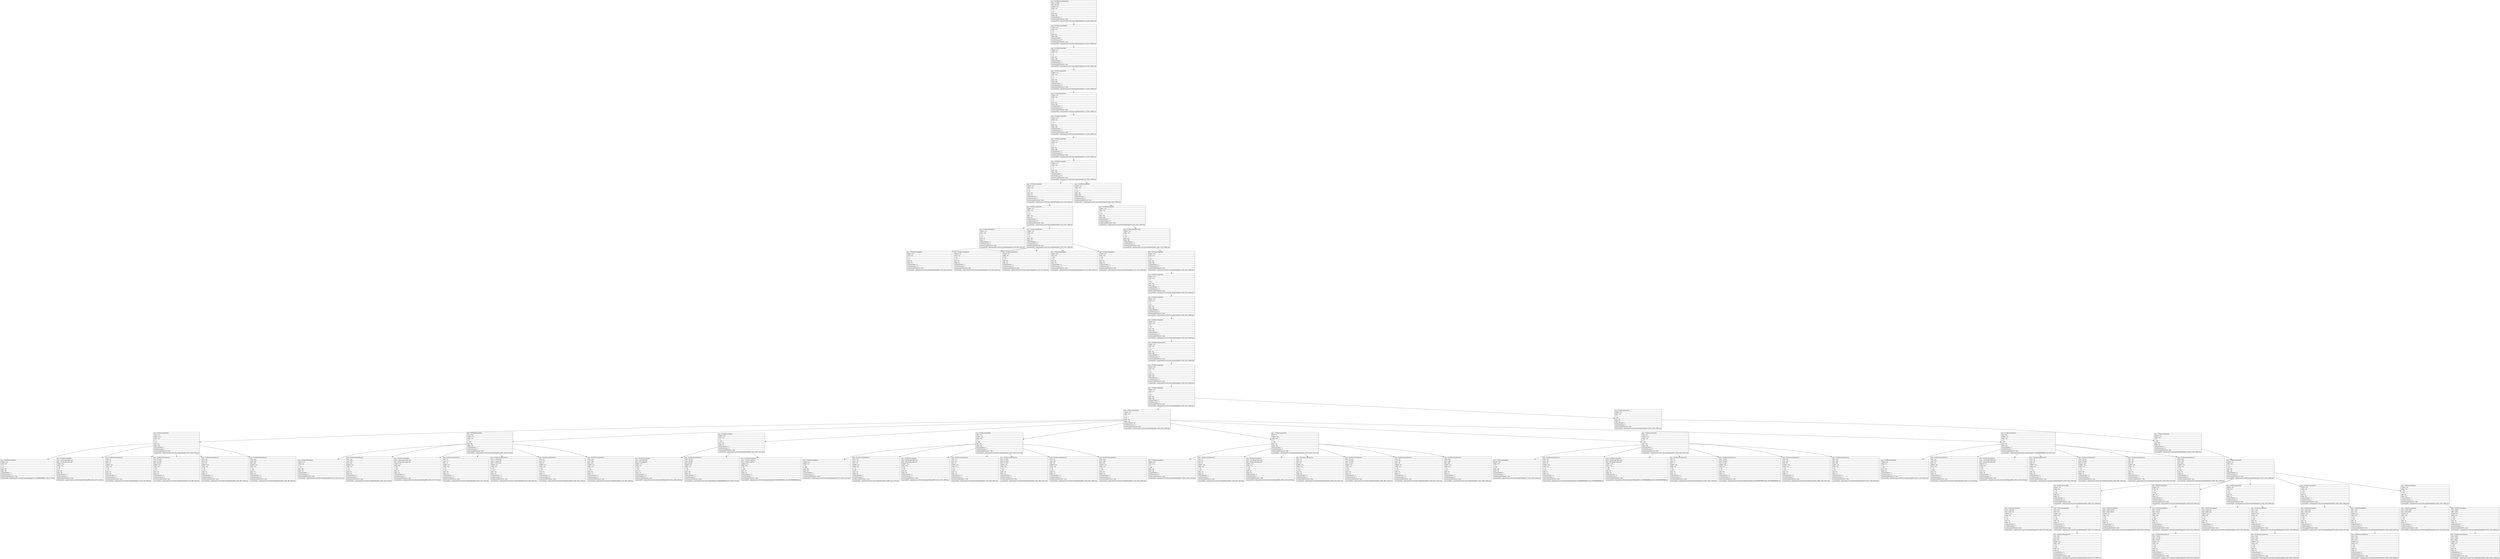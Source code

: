 digraph Layout {

	node [shape=record fontname=Arial];

	0	[label="{type = XCUIElementTypeApplication\l|name = My tasks\l|label = My tasks\l|enabled = true\l|visible = true\l|x = 0\l|y = 0\l|width = 414\l|height = 896\l|numberOfChildren = 2\l|eventGeneratedOnElement = false \l|screenshotPath = outputs/android-to-ios/myTask-duedate/S2/pngs/0.0_0.0_1242.0_2688.0.png\l}"]
	1	[label="{type = XCUIElementTypeWindow\l|enabled = true\l|visible = true\l|x = 0\l|y = 0\l|width = 414\l|height = 896\l|numberOfChildren = 1\l|numInParentLayout = 0\l|eventGeneratedOnElement = false \l|screenshotPath = outputs/android-to-ios/myTask-duedate/S2/pngs/0.0_0.0_1242.0_2688.0.png\l}"]
	2	[label="{type = XCUIElementTypeOther\l|enabled = true\l|visible = true\l|x = 0\l|y = 0\l|width = 414\l|height = 896\l|numberOfChildren = 1\l|numInParentLayout = 0\l|eventGeneratedOnElement = false \l|screenshotPath = outputs/android-to-ios/myTask-duedate/S2/pngs/0.0_0.0_1242.0_2688.0.png\l}"]
	3	[label="{type = XCUIElementTypeOther\l|enabled = true\l|visible = true\l|x = 0\l|y = 0\l|width = 414\l|height = 896\l|numberOfChildren = 1\l|numInParentLayout = 0\l|eventGeneratedOnElement = false \l|screenshotPath = outputs/android-to-ios/myTask-duedate/S2/pngs/0.0_0.0_1242.0_2688.0.png\l}"]
	4	[label="{type = XCUIElementTypeOther\l|enabled = true\l|visible = true\l|x = 0\l|y = 0\l|width = 414\l|height = 896\l|numberOfChildren = 1\l|numInParentLayout = 0\l|eventGeneratedOnElement = false \l|screenshotPath = outputs/android-to-ios/myTask-duedate/S2/pngs/0.0_0.0_1242.0_2688.0.png\l}"]
	5	[label="{type = XCUIElementTypeOther\l|enabled = true\l|visible = true\l|x = 0\l|y = 0\l|width = 414\l|height = 896\l|numberOfChildren = 1\l|numInParentLayout = 0\l|eventGeneratedOnElement = false \l|screenshotPath = outputs/android-to-ios/myTask-duedate/S2/pngs/0.0_0.0_1242.0_2688.0.png\l}"]
	6	[label="{type = XCUIElementTypeOther\l|enabled = true\l|visible = true\l|x = 0\l|y = 0\l|width = 414\l|height = 896\l|numberOfChildren = 1\l|numInParentLayout = 0\l|eventGeneratedOnElement = false \l|screenshotPath = outputs/android-to-ios/myTask-duedate/S2/pngs/0.0_0.0_1242.0_2688.0.png\l}"]
	7	[label="{type = XCUIElementTypeOther\l|enabled = true\l|visible = true\l|x = 0\l|y = 0\l|width = 414\l|height = 896\l|numberOfChildren = 3\l|numInParentLayout = 0\l|eventGeneratedOnElement = false \l|screenshotPath = outputs/android-to-ios/myTask-duedate/S2/pngs/0.0_0.0_1242.0_2688.0.png\l}"]
	8	[label="{type = XCUIElementTypeOther\l|enabled = true\l|visible = true\l|x = 0\l|y = 44\l|width = 414\l|height = 52\l|numberOfChildren = 1\l|numInParentLayout = 1\l|eventGeneratedOnElement = false \l|screenshotPath = outputs/android-to-ios/myTask-duedate/S2/pngs/0.0_132.0_1242.0_288.0.png\l}"]
	9	[label="{type = XCUIElementTypeOther\l|enabled = true\l|visible = true\l|x = 0\l|y = 96\l|width = 414\l|height = 800\l|numberOfChildren = 1\l|numInParentLayout = 2\l|eventGeneratedOnElement = false \l|screenshotPath = outputs/android-to-ios/myTask-duedate/S2/pngs/0.0_288.0_1242.0_2688.0.png\l}"]
	10	[label="{type = XCUIElementTypeOther\l|enabled = true\l|visible = true\l|x = 0\l|y = 44\l|width = 414\l|height = 52\l|numberOfChildren = 2\l|numInParentLayout = 0\l|eventGeneratedOnElement = false \l|screenshotPath = outputs/android-to-ios/myTask-duedate/S2/pngs/0.0_132.0_1242.0_288.0.png\l}"]
	11	[label="{type = XCUIElementTypeOther\l|enabled = true\l|visible = true\l|x = 0\l|y = 96\l|width = 414\l|height = 800\l|numberOfChildren = 1\l|numInParentLayout = 0\l|eventGeneratedOnElement = false \l|screenshotPath = outputs/android-to-ios/myTask-duedate/S2/pngs/0.0_288.0_1242.0_2688.0.png\l}"]
	12	[label="{type = XCUIElementTypeOther\l|enabled = true\l|visible = true\l|x = 0\l|y = 44\l|width = 83\l|height = 2\l|numberOfChildren = 0\l|numInParentLayout = 0\l|eventGeneratedOnElement = false \l|screenshotPath = outputs/android-to-ios/myTask-duedate/S2/pngs/0.0_132.0_249.0_138.0.png\l}"]
	13	[label="{type = XCUIElementTypeOther\l|enabled = true\l|visible = true\l|x = 0\l|y = 44\l|width = 414\l|height = 52\l|numberOfChildren = 5\l|numInParentLayout = 1\l|eventGeneratedOnElement = false \l|screenshotPath = outputs/android-to-ios/myTask-duedate/S2/pngs/0.0_132.0_1242.0_288.0.png\l}"]
	14	[label="{type = XCUIElementTypeScrollView\l|enabled = true\l|visible = true\l|x = 0\l|y = 96\l|width = 414\l|height = 800\l|numberOfChildren = 1\l|numInParentLayout = 0\l|eventGeneratedOnElement = false \l|screenshotPath = outputs/android-to-ios/myTask-duedate/S2/pngs/0.0_288.0_1242.0_2688.0.png\l}"]
	15	[label="{type = XCUIElementTypeButton\l|enabled = true\l|visible = true\l|x = 0\l|y = 44\l|width = 83\l|height = 52\l|numberOfChildren = 0\l|numInParentLayout = 0\l|eventGeneratedOnElement = false \l|screenshotPath = outputs/android-to-ios/myTask-duedate/S2/pngs/0.0_132.0_249.0_288.0.png\l}"]
	16	[label="{type = XCUIElementTypeButton\l|enabled = true\l|visible = true\l|x = 82\l|y = 44\l|width = 84\l|height = 52\l|numberOfChildren = 0\l|numInParentLayout = 1\l|eventGeneratedOnElement = false \l|screenshotPath = outputs/android-to-ios/myTask-duedate/S2/pngs/246.0_132.0_498.0_288.0.png\l}"]
	17	[label="{type = XCUIElementTypeButton\l|enabled = true\l|visible = true\l|x = 165\l|y = 44\l|width = 84\l|height = 52\l|numberOfChildren = 0\l|numInParentLayout = 2\l|eventGeneratedOnElement = false \l|screenshotPath = outputs/android-to-ios/myTask-duedate/S2/pngs/495.0_132.0_747.0_288.0.png\l}"]
	18	[label="{type = XCUIElementTypeButton\l|enabled = true\l|visible = true\l|x = 248\l|y = 44\l|width = 84\l|height = 52\l|numberOfChildren = 0\l|numInParentLayout = 3\l|eventGeneratedOnElement = false \l|screenshotPath = outputs/android-to-ios/myTask-duedate/S2/pngs/744.0_132.0_996.0_288.0.png\l}"]
	19	[label="{type = XCUIElementTypeButton\l|enabled = true\l|visible = true\l|x = 331\l|y = 44\l|width = 83\l|height = 52\l|numberOfChildren = 0\l|numInParentLayout = 4\l|eventGeneratedOnElement = false \l|screenshotPath = outputs/android-to-ios/myTask-duedate/S2/pngs/993.0_132.0_1242.0_288.0.png\l}"]
	20	[label="{type = XCUIElementTypeOther\l|enabled = true\l|visible = true\l|x = 0\l|y = 96\l|width = 414\l|height = 800\l|numberOfChildren = 1\l|numInParentLayout = 0\l|eventGeneratedOnElement = false \l|screenshotPath = outputs/android-to-ios/myTask-duedate/S2/pngs/0.0_288.0_1242.0_2688.0.png\l}"]
	21	[label="{type = XCUIElementTypeOther\l|enabled = true\l|visible = true\l|x = 0\l|y = 96\l|width = 414\l|height = 800\l|numberOfChildren = 1\l|numInParentLayout = 0\l|eventGeneratedOnElement = false \l|screenshotPath = outputs/android-to-ios/myTask-duedate/S2/pngs/0.0_288.0_1242.0_2688.0.png\l}"]
	22	[label="{type = XCUIElementTypeOther\l|enabled = true\l|visible = true\l|x = 0\l|y = 96\l|width = 414\l|height = 800\l|numberOfChildren = 1\l|numInParentLayout = 0\l|eventGeneratedOnElement = false \l|screenshotPath = outputs/android-to-ios/myTask-duedate/S2/pngs/0.0_288.0_1242.0_2688.0.png\l}"]
	23	[label="{type = XCUIElementTypeOther\l|enabled = true\l|visible = true\l|x = 0\l|y = 96\l|width = 414\l|height = 800\l|numberOfChildren = 1\l|numInParentLayout = 0\l|eventGeneratedOnElement = false \l|screenshotPath = outputs/android-to-ios/myTask-duedate/S2/pngs/0.0_288.0_1242.0_2688.0.png\l}"]
	24	[label="{type = XCUIElementTypeScrollView\l|enabled = true\l|visible = true\l|x = 0\l|y = 96\l|width = 414\l|height = 800\l|numberOfChildren = 1\l|numInParentLayout = 0\l|eventGeneratedOnElement = false \l|screenshotPath = outputs/android-to-ios/myTask-duedate/S2/pngs/0.0_288.0_1242.0_2688.0.png\l}"]
	25	[label="{type = XCUIElementTypeOther\l|enabled = true\l|visible = true\l|x = 0\l|y = 96\l|width = 414\l|height = 800\l|numberOfChildren = 1\l|numInParentLayout = 0\l|eventGeneratedOnElement = false \l|screenshotPath = outputs/android-to-ios/myTask-duedate/S2/pngs/0.0_288.0_1242.0_2688.0.png\l}"]
	26	[label="{type = XCUIElementTypeOther\l|enabled = true\l|visible = true\l|x = 0\l|y = 96\l|width = 414\l|height = 800\l|numberOfChildren = 2\l|numInParentLayout = 0\l|eventGeneratedOnElement = false \l|screenshotPath = outputs/android-to-ios/myTask-duedate/S2/pngs/0.0_288.0_1242.0_2688.0.png\l}"]
	27	[label="{type = XCUIElementTypeTable\l|enabled = true\l|visible = true\l|x = 0\l|y = 96\l|width = 414\l|height = 766\l|numberOfChildren = 50\l|numInParentLayout = 0\l|eventGeneratedOnElement = false \l|screenshotPath = outputs/android-to-ios/myTask-duedate/S2/pngs/0.0_288.0_1242.0_2586.0.png\l}"]
	28	[label="{type = XCUIElementTypeOther\l|enabled = true\l|visible = true\l|x = 0\l|y = 807\l|width = 414\l|height = 89\l|numberOfChildren = 1\l|numInParentLayout = 1\l|eventGeneratedOnElement = false \l|screenshotPath = outputs/android-to-ios/myTask-duedate/S2/pngs/0.0_2421.0_1242.0_2688.0.png\l}"]
	29	[label="{type = XCUIElementTypeOther\l|name = Tue\l|enabled = true\l|visible = true\l|x = 0\l|y = 51\l|width = 414\l|height = 109\l|numberOfChildren = 7\l|numInParentLayout = 1\l|eventGeneratedOnElement = false \l|screenshotPath = outputs/android-to-ios/myTask-duedate/S2/pngs/0.0_153.0_1242.0_480.0.png\l}"]
	30	[label="{type = XCUIElementTypeOther\l|name = Wed\l|enabled = true\l|visible = true\l|x = 0\l|y = 160\l|width = 414\l|height = 110\l|numberOfChildren = 7\l|numInParentLayout = 2\l|eventGeneratedOnElement = false \l|screenshotPath = outputs/android-to-ios/myTask-duedate/S2/pngs/0.0_480.0_1242.0_810.0.png\l}"]
	31	[label="{type = XCUIElementTypeCell\l|enabled = true\l|visible = true\l|x = 0\l|y = 269\l|width = 414\l|height = 80\l|numberOfChildren = 4\l|numInParentLayout = 3\l|eventGeneratedOnElement = false \l|screenshotPath = outputs/android-to-ios/myTask-duedate/S2/pngs/0.0_807.0_1242.0_1047.0.png\l}"]
	32	[label="{type = XCUIElementTypeOther\l|name = Thu\l|enabled = true\l|visible = true\l|x = 0\l|y = 349\l|width = 414\l|height = 109\l|numberOfChildren = 7\l|numInParentLayout = 4\l|eventGeneratedOnElement = false \l|screenshotPath = outputs/android-to-ios/myTask-duedate/S2/pngs/0.0_1047.0_1242.0_1374.0.png\l}"]
	33	[label="{type = XCUIElementTypeOther\l|name = Fri\l|enabled = true\l|visible = true\l|x = 0\l|y = 458\l|width = 414\l|height = 110\l|numberOfChildren = 7\l|numInParentLayout = 5\l|eventGeneratedOnElement = false \l|screenshotPath = outputs/android-to-ios/myTask-duedate/S2/pngs/0.0_1374.0_1242.0_1704.0.png\l}"]
	34	[label="{type = XCUIElementTypeOther\l|name = Sat\l|enabled = true\l|visible = true\l|x = 0\l|y = 568\l|width = 414\l|height = 109\l|numberOfChildren = 7\l|numInParentLayout = 6\l|eventGeneratedOnElement = false \l|screenshotPath = outputs/android-to-ios/myTask-duedate/S2/pngs/0.0_1704.0_1242.0_2031.0.png\l}"]
	35	[label="{type = XCUIElementTypeOther\l|name = Sun\l|enabled = true\l|visible = true\l|x = 0\l|y = 677\l|width = 414\l|height = 110\l|numberOfChildren = 7\l|numInParentLayout = 7\l|eventGeneratedOnElement = false \l|screenshotPath = outputs/android-to-ios/myTask-duedate/S2/pngs/0.0_2030.9999999999998_1242.0_2361.0.png\l}"]
	36	[label="{type = XCUIElementTypeOther\l|enabled = true\l|visible = true\l|x = 0\l|y = 807\l|width = 414\l|height = 89\l|numberOfChildren = 1\l|numInParentLayout = 0\l|eventGeneratedOnElement = false \l|screenshotPath = outputs/android-to-ios/myTask-duedate/S2/pngs/0.0_2421.0_1242.0_2688.0.png\l}"]
	37	[label="{type = XCUIElementTypeButton\l|enabled = true\l|visible = true\l|x = 8\l|y = 61\l|width = 398\l|height = 98\l|numberOfChildren = 1\l|numInParentLayout = 0\l|eventGeneratedOnElement = false \l|screenshotPath = outputs/android-to-ios/myTask-duedate/S2/pngs/24.0_182.99999999999997_1218.0_477.0.png\l}"]
	38	[label="{type = XCUIElementTypeButton\l|name = add task light single scale\l|label = add task light single scale\l|enabled = true\l|visible = true\l|x = 330\l|y = 76\l|width = 69\l|height = 68\l|numberOfChildren = 0\l|numInParentLayout = 2\l|eventGeneratedOnElement = false \l|screenshotPath = outputs/android-to-ios/myTask-duedate/S2/pngs/990.0_228.0_1197.0_432.0.png\l}"]
	39	[label="{type = XCUIElementTypeStaticText\l|value = 13\l|name = 13\l|label = 13\l|enabled = true\l|visible = true\l|x = 24\l|y = 92\l|width = 26\l|height = 38\l|numberOfChildren = 0\l|numInParentLayout = 3\l|eventGeneratedOnElement = false \l|screenshotPath = outputs/android-to-ios/myTask-duedate/S2/pngs/72.0_276.0_150.0_390.0.png\l}"]
	40	[label="{type = XCUIElementTypeStaticText\l|value = No tasks\l|name = No tasks\l|label = No tasks\l|enabled = true\l|visible = true\l|x = 86\l|y = 90\l|width = 237\l|height = 22\l|numberOfChildren = 0\l|numInParentLayout = 4\l|eventGeneratedOnElement = false \l|screenshotPath = outputs/android-to-ios/myTask-duedate/S2/pngs/258.0_270.0_969.0_336.0.png\l}"]
	41	[label="{type = XCUIElementTypeStaticText\l|value = 0/0\l|name = 0/0\l|label = 0/0\l|enabled = true\l|visible = true\l|x = 86\l|y = 114\l|width = 32\l|height = 17\l|numberOfChildren = 0\l|numInParentLayout = 5\l|eventGeneratedOnElement = false \l|screenshotPath = outputs/android-to-ios/myTask-duedate/S2/pngs/258.0_342.0_354.0_393.0.png\l}"]
	42	[label="{type = XCUIElementTypeStaticText\l|value = April\l|name = April\l|label = April\l|enabled = true\l|visible = true\l|x = 12\l|y = 140\l|width = 50\l|height = 16\l|numberOfChildren = 0\l|numInParentLayout = 6\l|eventGeneratedOnElement = false \l|screenshotPath = outputs/android-to-ios/myTask-duedate/S2/pngs/36.0_420.0_186.0_468.0.png\l}"]
	43	[label="{type = XCUIElementTypeButton\l|enabled = true\l|visible = true\l|x = 8\l|y = 170\l|width = 398\l|height = 99\l|numberOfChildren = 1\l|numInParentLayout = 0\l|eventGeneratedOnElement = false \l|screenshotPath = outputs/android-to-ios/myTask-duedate/S2/pngs/24.0_510.0_1218.0_807.0.png\l}"]
	44	[label="{type = XCUIElementTypeStaticText\l|value = Wed\l|name = Wed\l|label = Wed\l|enabled = true\l|visible = true\l|x = 13\l|y = 172\l|width = 28\l|height = 19\l|numberOfChildren = 0\l|numInParentLayout = 1\l|eventGeneratedOnElement = false \l|screenshotPath = outputs/android-to-ios/myTask-duedate/S2/pngs/39.0_516.0_123.0_573.0.png\l}"]
	45	[label="{type = XCUIElementTypeButton\l|name = add task green single scale\l|label = add task green single scale\l|enabled = true\l|visible = true\l|x = 330\l|y = 185\l|width = 69\l|height = 69\l|numberOfChildren = 0\l|numInParentLayout = 2\l|eventGeneratedOnElement = false \l|screenshotPath = outputs/android-to-ios/myTask-duedate/S2/pngs/990.0_555.0_1197.0_762.0.png\l}"]
	46	[label="{type = XCUIElementTypeStaticText\l|value = 14\l|name = 14\l|label = 14\l|enabled = true\l|visible = true\l|x = 23\l|y = 202\l|width = 28\l|height = 38\l|numberOfChildren = 0\l|numInParentLayout = 3\l|eventGeneratedOnElement = false \l|screenshotPath = outputs/android-to-ios/myTask-duedate/S2/pngs/69.0_606.0_153.0_720.0.png\l}"]
	47	[label="{type = XCUIElementTypeStaticText\l|value = 1 undone task\l|name = 1 undone task\l|label = 1 undone task\l|enabled = true\l|visible = true\l|x = 86\l|y = 199\l|width = 237\l|height = 22\l|numberOfChildren = 0\l|numInParentLayout = 4\l|eventGeneratedOnElement = false \l|screenshotPath = outputs/android-to-ios/myTask-duedate/S2/pngs/258.0_597.0_969.0_663.0.png\l}"]
	48	[label="{type = XCUIElementTypeStaticText\l|value = 0/1\l|name = 0/1\l|label = 0/1\l|enabled = true\l|visible = true\l|x = 86\l|y = 223\l|width = 32\l|height = 17\l|numberOfChildren = 0\l|numInParentLayout = 5\l|eventGeneratedOnElement = false \l|screenshotPath = outputs/android-to-ios/myTask-duedate/S2/pngs/258.0_669.0_354.0_720.0.png\l}"]
	49	[label="{type = XCUIElementTypeStaticText\l|value = April\l|name = April\l|label = April\l|enabled = true\l|visible = true\l|x = 12\l|y = 249\l|width = 50\l|height = 17\l|numberOfChildren = 0\l|numInParentLayout = 6\l|eventGeneratedOnElement = false \l|screenshotPath = outputs/android-to-ios/myTask-duedate/S2/pngs/36.0_747.0_186.0_798.0.png\l}"]
	50	[label="{type = XCUIElementTypeButton\l|name = menu deselected\l|label = menu deselected\l|enabled = true\l|visible = true\l|x = 378\l|y = 287\l|width = 24\l|height = 13\l|numberOfChildren = 0\l|numInParentLayout = 0\l|eventGeneratedOnElement = false \l|screenshotPath = outputs/android-to-ios/myTask-duedate/S2/pngs/1134.0_861.0_1206.0_900.0.png\l}"]
	51	[label="{type = XCUIElementTypeStaticText\l|value = My Task\l|name = My Task\l|label = My Task\l|enabled = true\l|visible = true\l|x = 58\l|y = 287\l|width = 318\l|height = 22\l|numberOfChildren = 0\l|numInParentLayout = 1\l|eventGeneratedOnElement = false \l|screenshotPath = outputs/android-to-ios/myTask-duedate/S2/pngs/174.00000000000003_861.0_1128.0_927.0.png\l}"]
	52	[label="{type = XCUIElementTypeButton\l|name = checkbox unselected\l|label = checkbox unselected\l|enabled = true\l|visible = true\l|x = 20\l|y = 288\l|width = 18\l|height = 19\l|numberOfChildren = 0\l|numInParentLayout = 2\l|eventGeneratedOnElement = false \l|screenshotPath = outputs/android-to-ios/myTask-duedate/S2/pngs/60.0_864.0000000000001_114.0_921.0000000000001.png\l}"]
	53	[label="{type = XCUIElementTypeButton\l|enabled = true\l|visible = true\l|x = 8\l|y = 359\l|width = 398\l|height = 98\l|numberOfChildren = 1\l|numInParentLayout = 0\l|eventGeneratedOnElement = false \l|screenshotPath = outputs/android-to-ios/myTask-duedate/S2/pngs/24.0_1077.0_1218.0_1371.0.png\l}"]
	54	[label="{type = XCUIElementTypeStaticText\l|value = Thu\l|name = Thu\l|label = Thu\l|enabled = true\l|visible = true\l|x = 13\l|y = 360\l|width = 24\l|height = 19\l|numberOfChildren = 0\l|numInParentLayout = 1\l|eventGeneratedOnElement = false \l|screenshotPath = outputs/android-to-ios/myTask-duedate/S2/pngs/39.0_1080.0_111.0_1137.0.png\l}"]
	55	[label="{type = XCUIElementTypeButton\l|name = add task light single scale\l|label = add task light single scale\l|enabled = true\l|visible = true\l|x = 330\l|y = 374\l|width = 69\l|height = 68\l|numberOfChildren = 0\l|numInParentLayout = 2\l|eventGeneratedOnElement = false \l|screenshotPath = outputs/android-to-ios/myTask-duedate/S2/pngs/990.0_1122.0_1197.0_1326.0.png\l}"]
	56	[label="{type = XCUIElementTypeStaticText\l|value = 15\l|name = 15\l|label = 15\l|enabled = true\l|visible = true\l|x = 23\l|y = 390\l|width = 28\l|height = 38\l|numberOfChildren = 0\l|numInParentLayout = 3\l|eventGeneratedOnElement = false \l|screenshotPath = outputs/android-to-ios/myTask-duedate/S2/pngs/69.0_1170.0_153.0_1284.0.png\l}"]
	57	[label="{type = XCUIElementTypeStaticText\l|value = No tasks\l|name = No tasks\l|label = No tasks\l|enabled = true\l|visible = true\l|x = 86\l|y = 388\l|width = 237\l|height = 21\l|numberOfChildren = 0\l|numInParentLayout = 4\l|eventGeneratedOnElement = false \l|screenshotPath = outputs/android-to-ios/myTask-duedate/S2/pngs/258.0_1164.0_969.0_1227.0.png\l}"]
	58	[label="{type = XCUIElementTypeStaticText\l|value = 0/0\l|name = 0/0\l|label = 0/0\l|enabled = true\l|visible = true\l|x = 86\l|y = 411\l|width = 32\l|height = 17\l|numberOfChildren = 0\l|numInParentLayout = 5\l|eventGeneratedOnElement = false \l|screenshotPath = outputs/android-to-ios/myTask-duedate/S2/pngs/258.0_1233.0_354.0_1284.0.png\l}"]
	59	[label="{type = XCUIElementTypeStaticText\l|value = April\l|name = April\l|label = April\l|enabled = true\l|visible = true\l|x = 12\l|y = 438\l|width = 50\l|height = 16\l|numberOfChildren = 0\l|numInParentLayout = 6\l|eventGeneratedOnElement = false \l|screenshotPath = outputs/android-to-ios/myTask-duedate/S2/pngs/36.0_1314.0_186.0_1362.0.png\l}"]
	60	[label="{type = XCUIElementTypeButton\l|enabled = true\l|visible = true\l|x = 8\l|y = 468\l|width = 398\l|height = 99\l|numberOfChildren = 1\l|numInParentLayout = 0\l|eventGeneratedOnElement = false \l|screenshotPath = outputs/android-to-ios/myTask-duedate/S2/pngs/24.0_1404.0_1218.0_1701.0.png\l}"]
	61	[label="{type = XCUIElementTypeStaticText\l|value = Fri\l|name = Fri\l|label = Fri\l|enabled = true\l|visible = true\l|x = 13\l|y = 470\l|width = 15\l|height = 19\l|numberOfChildren = 0\l|numInParentLayout = 1\l|eventGeneratedOnElement = false \l|screenshotPath = outputs/android-to-ios/myTask-duedate/S2/pngs/39.0_1410.0_84.0_1467.0.png\l}"]
	62	[label="{type = XCUIElementTypeButton\l|name = add task light single scale\l|label = add task light single scale\l|enabled = true\l|visible = true\l|x = 330\l|y = 483\l|width = 69\l|height = 69\l|numberOfChildren = 0\l|numInParentLayout = 2\l|eventGeneratedOnElement = false \l|screenshotPath = outputs/android-to-ios/myTask-duedate/S2/pngs/990.0_1449.0_1197.0_1656.0.png\l}"]
	63	[label="{type = XCUIElementTypeStaticText\l|value = 16\l|name = 16\l|label = 16\l|enabled = true\l|visible = true\l|x = 23\l|y = 500\l|width = 28\l|height = 38\l|numberOfChildren = 0\l|numInParentLayout = 3\l|eventGeneratedOnElement = false \l|screenshotPath = outputs/android-to-ios/myTask-duedate/S2/pngs/69.0_1500.0_153.0_1614.0.png\l}"]
	64	[label="{type = XCUIElementTypeStaticText\l|value = No tasks\l|name = No tasks\l|label = No tasks\l|enabled = true\l|visible = true\l|x = 86\l|y = 497\l|width = 237\l|height = 22\l|numberOfChildren = 0\l|numInParentLayout = 4\l|eventGeneratedOnElement = false \l|screenshotPath = outputs/android-to-ios/myTask-duedate/S2/pngs/258.0_1491.0_969.0_1557.0.png\l}"]
	65	[label="{type = XCUIElementTypeStaticText\l|value = 0/0\l|name = 0/0\l|label = 0/0\l|enabled = true\l|visible = true\l|x = 86\l|y = 521\l|width = 32\l|height = 17\l|numberOfChildren = 0\l|numInParentLayout = 5\l|eventGeneratedOnElement = false \l|screenshotPath = outputs/android-to-ios/myTask-duedate/S2/pngs/258.0_1563.0_354.0_1614.0.png\l}"]
	66	[label="{type = XCUIElementTypeStaticText\l|value = April\l|name = April\l|label = April\l|enabled = true\l|visible = true\l|x = 12\l|y = 547\l|width = 50\l|height = 17\l|numberOfChildren = 0\l|numInParentLayout = 6\l|eventGeneratedOnElement = false \l|screenshotPath = outputs/android-to-ios/myTask-duedate/S2/pngs/36.0_1641.0_186.0_1692.0.png\l}"]
	67	[label="{type = XCUIElementTypeButton\l|enabled = true\l|visible = true\l|x = 8\l|y = 578\l|width = 398\l|height = 98\l|numberOfChildren = 1\l|numInParentLayout = 0\l|eventGeneratedOnElement = false \l|screenshotPath = outputs/android-to-ios/myTask-duedate/S2/pngs/24.0_1734.0_1218.0_2028.0.png\l}"]
	68	[label="{type = XCUIElementTypeStaticText\l|value = Sat\l|name = Sat\l|label = Sat\l|enabled = true\l|visible = true\l|x = 13\l|y = 579\l|width = 21\l|height = 19\l|numberOfChildren = 0\l|numInParentLayout = 1\l|eventGeneratedOnElement = false \l|screenshotPath = outputs/android-to-ios/myTask-duedate/S2/pngs/39.0_1736.9999999999998_102.0_1793.9999999999998.png\l}"]
	69	[label="{type = XCUIElementTypeButton\l|name = add task light single scale\l|label = add task light single scale\l|enabled = true\l|visible = true\l|x = 330\l|y = 593\l|width = 69\l|height = 68\l|numberOfChildren = 0\l|numInParentLayout = 2\l|eventGeneratedOnElement = false \l|screenshotPath = outputs/android-to-ios/myTask-duedate/S2/pngs/990.0_1778.9999999999998_1197.0_1982.9999999999998.png\l}"]
	70	[label="{type = XCUIElementTypeStaticText\l|value = 17\l|name = 17\l|label = 17\l|enabled = true\l|visible = true\l|x = 25\l|y = 609\l|width = 25\l|height = 38\l|numberOfChildren = 0\l|numInParentLayout = 3\l|eventGeneratedOnElement = false \l|screenshotPath = outputs/android-to-ios/myTask-duedate/S2/pngs/75.0_1827.0_150.0_1941.0.png\l}"]
	71	[label="{type = XCUIElementTypeStaticText\l|value = No tasks\l|name = No tasks\l|label = No tasks\l|enabled = true\l|visible = true\l|x = 86\l|y = 607\l|width = 237\l|height = 21\l|numberOfChildren = 0\l|numInParentLayout = 4\l|eventGeneratedOnElement = false \l|screenshotPath = outputs/android-to-ios/myTask-duedate/S2/pngs/258.0_1820.9999999999998_969.0_1883.9999999999998.png\l}"]
	72	[label="{type = XCUIElementTypeStaticText\l|value = 0/0\l|name = 0/0\l|label = 0/0\l|enabled = true\l|visible = true\l|x = 86\l|y = 630\l|width = 32\l|height = 17\l|numberOfChildren = 0\l|numInParentLayout = 5\l|eventGeneratedOnElement = false \l|screenshotPath = outputs/android-to-ios/myTask-duedate/S2/pngs/258.0_1890.0_354.0_1941.0.png\l}"]
	73	[label="{type = XCUIElementTypeStaticText\l|value = April\l|name = April\l|label = April\l|enabled = true\l|visible = true\l|x = 12\l|y = 657\l|width = 50\l|height = 16\l|numberOfChildren = 0\l|numInParentLayout = 6\l|eventGeneratedOnElement = false \l|screenshotPath = outputs/android-to-ios/myTask-duedate/S2/pngs/36.0_1971.0_186.0_2019.0.png\l}"]
	74	[label="{type = XCUIElementTypeButton\l|enabled = true\l|visible = true\l|x = 8\l|y = 687\l|width = 398\l|height = 98\l|numberOfChildren = 1\l|numInParentLayout = 0\l|eventGeneratedOnElement = false \l|screenshotPath = outputs/android-to-ios/myTask-duedate/S2/pngs/24.0_2061.0_1218.0_2355.0.png\l}"]
	75	[label="{type = XCUIElementTypeStaticText\l|value = Sun\l|name = Sun\l|label = Sun\l|enabled = true\l|visible = true\l|x = 13\l|y = 689\l|width = 24\l|height = 19\l|numberOfChildren = 0\l|numInParentLayout = 1\l|eventGeneratedOnElement = false \l|screenshotPath = outputs/android-to-ios/myTask-duedate/S2/pngs/39.0_2067.0_111.0_2124.0.png\l}"]
	76	[label="{type = XCUIElementTypeButton\l|name = add task light single scale\l|label = add task light single scale\l|enabled = true\l|visible = true\l|x = 330\l|y = 702\l|width = 69\l|height = 68\l|numberOfChildren = 0\l|numInParentLayout = 2\l|eventGeneratedOnElement = false \l|screenshotPath = outputs/android-to-ios/myTask-duedate/S2/pngs/990.0_2106.0_1197.0_2310.0.png\l}"]
	77	[label="{type = XCUIElementTypeStaticText\l|value = 18\l|name = 18\l|label = 18\l|enabled = true\l|visible = true\l|x = 23\l|y = 718\l|width = 28\l|height = 38\l|numberOfChildren = 0\l|numInParentLayout = 3\l|eventGeneratedOnElement = false \l|screenshotPath = outputs/android-to-ios/myTask-duedate/S2/pngs/69.0_2154.0_153.0_2268.0.png\l}"]
	78	[label="{type = XCUIElementTypeStaticText\l|value = No tasks\l|name = No tasks\l|label = No tasks\l|enabled = true\l|visible = true\l|x = 86\l|y = 716\l|width = 237\l|height = 22\l|numberOfChildren = 0\l|numInParentLayout = 4\l|eventGeneratedOnElement = false \l|screenshotPath = outputs/android-to-ios/myTask-duedate/S2/pngs/258.0_2148.0_969.0_2214.0.png\l}"]
	79	[label="{type = XCUIElementTypeStaticText\l|value = 0/0\l|name = 0/0\l|label = 0/0\l|enabled = true\l|visible = true\l|x = 86\l|y = 740\l|width = 32\l|height = 17\l|numberOfChildren = 0\l|numInParentLayout = 5\l|eventGeneratedOnElement = false \l|screenshotPath = outputs/android-to-ios/myTask-duedate/S2/pngs/258.0_2220.0_354.0_2271.0.png\l}"]
	80	[label="{type = XCUIElementTypeStaticText\l|value = April\l|name = April\l|label = April\l|enabled = true\l|visible = true\l|x = 12\l|y = 766\l|width = 50\l|height = 16\l|numberOfChildren = 0\l|numInParentLayout = 6\l|eventGeneratedOnElement = false \l|screenshotPath = outputs/android-to-ios/myTask-duedate/S2/pngs/36.0_2298.0_186.0_2346.0.png\l}"]
	81	[label="{type = XCUIElementTypeOther\l|enabled = true\l|visible = true\l|x = 10\l|y = 811\l|width = 404\l|height = 45\l|numberOfChildren = 5\l|numInParentLayout = 0\l|eventGeneratedOnElement = false \l|screenshotPath = outputs/android-to-ios/myTask-duedate/S2/pngs/30.0_2433.0_1242.0_2568.0.png\l}"]
	82	[label="{type = XCUIElementTypeOther\l|enabled = true\l|visible = true\l|x = 10\l|y = 811\l|width = 81\l|height = 45\l|numberOfChildren = 2\l|numInParentLayout = 0\l|eventGeneratedOnElement = false \l|screenshotPath = outputs/android-to-ios/myTask-duedate/S2/pngs/30.0_2433.0_273.0_2568.0.png\l}"]
	83	[label="{type = XCUIElementTypeOther\l|enabled = true\l|visible = true\l|x = 90\l|y = 811\l|width = 82\l|height = 45\l|numberOfChildren = 2\l|numInParentLayout = 1\l|eventGeneratedOnElement = false \l|screenshotPath = outputs/android-to-ios/myTask-duedate/S2/pngs/270.0_2433.0_516.0_2568.0.png\l}"]
	84	[label="{type = XCUIElementTypeOther\l|enabled = true\l|visible = true\l|x = 171\l|y = 811\l|width = 82\l|height = 45\l|numberOfChildren = 2\l|numInParentLayout = 2\l|eventGeneratedOnElement = false \l|screenshotPath = outputs/android-to-ios/myTask-duedate/S2/pngs/513.0_2433.0_759.0_2568.0.png\l}"]
	85	[label="{type = XCUIElementTypeOther\l|enabled = true\l|visible = true\l|x = 252\l|y = 811\l|width = 82\l|height = 45\l|numberOfChildren = 2\l|numInParentLayout = 3\l|eventGeneratedOnElement = false \l|screenshotPath = outputs/android-to-ios/myTask-duedate/S2/pngs/756.0_2433.0_1002.0_2568.0.png\l}"]
	86	[label="{type = XCUIElementTypeOther\l|enabled = true\l|visible = true\l|x = 333\l|y = 811\l|width = 81\l|height = 45\l|numberOfChildren = 2\l|numInParentLayout = 4\l|eventGeneratedOnElement = false \l|screenshotPath = outputs/android-to-ios/myTask-duedate/S2/pngs/999.0_2433.0_1242.0_2568.0.png\l}"]
	87	[label="{type = XCUIElementTypeButton\l|name = toolbar edit\l|label = toolbar edit\l|enabled = true\l|visible = true\l|x = 10\l|y = 811\l|width = 81\l|height = 33\l|numberOfChildren = 0\l|numInParentLayout = 0\l|eventGeneratedOnElement = false \l|screenshotPath = outputs/android-to-ios/myTask-duedate/S2/pngs/30.0_2433.0_273.0_2532.0.png\l}"]
	88	[label="{type = XCUIElementTypeButton\l|name = Edit\l|label = Edit\l|enabled = true\l|visible = true\l|x = 10\l|y = 844\l|width = 81\l|height = 12\l|numberOfChildren = 1\l|numInParentLayout = 1\l|eventGeneratedOnElement = false \l|screenshotPath = outputs/android-to-ios/myTask-duedate/S2/pngs/30.0_2532.0_273.0_2568.0.png\l}"]
	89	[label="{type = XCUIElementTypeButton\l|name = toolbar calendar\l|label = toolbar calendar\l|enabled = true\l|visible = true\l|x = 90\l|y = 811\l|width = 82\l|height = 33\l|numberOfChildren = 0\l|numInParentLayout = 0\l|eventGeneratedOnElement = false \l|screenshotPath = outputs/android-to-ios/myTask-duedate/S2/pngs/270.0_2433.0_516.0_2532.0.png\l}"]
	90	[label="{type = XCUIElementTypeButton\l|name = Transfer\l|label = Transfer\l|enabled = true\l|visible = true\l|x = 90\l|y = 844\l|width = 82\l|height = 12\l|numberOfChildren = 1\l|numInParentLayout = 1\l|eventGeneratedOnElement = false \l|screenshotPath = outputs/android-to-ios/myTask-duedate/S2/pngs/270.0_2532.0_516.0_2568.0.png\l}"]
	91	[label="{type = XCUIElementTypeButton\l|name = toolbar copy\l|label = toolbar copy\l|enabled = true\l|visible = true\l|x = 171\l|y = 811\l|width = 82\l|height = 33\l|numberOfChildren = 0\l|numInParentLayout = 0\l|eventGeneratedOnElement = false \l|screenshotPath = outputs/android-to-ios/myTask-duedate/S2/pngs/513.0_2433.0_759.0_2532.0.png\l}"]
	92	[label="{type = XCUIElementTypeButton\l|name = Copy\l|label = Copy\l|enabled = true\l|visible = true\l|x = 171\l|y = 844\l|width = 82\l|height = 12\l|numberOfChildren = 1\l|numInParentLayout = 1\l|eventGeneratedOnElement = false \l|screenshotPath = outputs/android-to-ios/myTask-duedate/S2/pngs/513.0_2532.0_759.0_2568.0.png\l}"]
	93	[label="{type = XCUIElementTypeButton\l|name = toolbar send\l|label = toolbar send\l|enabled = true\l|visible = true\l|x = 252\l|y = 811\l|width = 82\l|height = 33\l|numberOfChildren = 0\l|numInParentLayout = 0\l|eventGeneratedOnElement = false \l|screenshotPath = outputs/android-to-ios/myTask-duedate/S2/pngs/756.0_2433.0_1002.0_2532.0.png\l}"]
	94	[label="{type = XCUIElementTypeButton\l|name = Send\l|label = Send\l|enabled = true\l|visible = true\l|x = 252\l|y = 844\l|width = 82\l|height = 12\l|numberOfChildren = 1\l|numInParentLayout = 1\l|eventGeneratedOnElement = false \l|screenshotPath = outputs/android-to-ios/myTask-duedate/S2/pngs/756.0_2532.0_1002.0_2568.0.png\l}"]
	95	[label="{type = XCUIElementTypeButton\l|name = toolbar delete\l|label = toolbar delete\l|enabled = true\l|visible = true\l|x = 333\l|y = 811\l|width = 81\l|height = 33\l|numberOfChildren = 0\l|numInParentLayout = 0\l|eventGeneratedOnElement = false \l|screenshotPath = outputs/android-to-ios/myTask-duedate/S2/pngs/999.0_2433.0_1242.0_2532.0.png\l}"]
	96	[label="{type = XCUIElementTypeButton\l|name = Delete\l|label = Delete\l|enabled = true\l|visible = true\l|x = 333\l|y = 844\l|width = 81\l|height = 12\l|numberOfChildren = 1\l|numInParentLayout = 1\l|eventGeneratedOnElement = false \l|screenshotPath = outputs/android-to-ios/myTask-duedate/S2/pngs/999.0_2532.0_1242.0_2568.0.png\l}"]
	97	[label="{type = XCUIElementTypeStaticText\l|value = Edit\l|name = Edit\l|label = Edit\l|enabled = true\l|visible = true\l|x = 43\l|y = 845\l|width = 15\l|height = 11\l|numberOfChildren = 0\l|numInParentLayout = 0\l|eventGeneratedOnElement = false \l|screenshotPath = outputs/android-to-ios/myTask-duedate/S2/pngs/129.0_2535.0_174.0_2568.0.png\l}"]
	98	[label="{type = XCUIElementTypeStaticText\l|value = Transfer\l|name = Transfer\l|label = Transfer\l|enabled = true\l|visible = true\l|x = 115\l|y = 845\l|width = 32\l|height = 11\l|numberOfChildren = 0\l|numInParentLayout = 0\l|eventGeneratedOnElement = false \l|screenshotPath = outputs/android-to-ios/myTask-duedate/S2/pngs/345.0_2535.0_441.0_2568.0.png\l}"]
	99	[label="{type = XCUIElementTypeStaticText\l|value = Copy\l|name = Copy\l|label = Copy\l|enabled = true\l|visible = true\l|x = 202\l|y = 845\l|width = 20\l|height = 11\l|numberOfChildren = 0\l|numInParentLayout = 0\l|eventGeneratedOnElement = false \l|screenshotPath = outputs/android-to-ios/myTask-duedate/S2/pngs/606.0_2535.0_666.0_2568.0.png\l}"]
	100	[label="{type = XCUIElementTypeStaticText\l|value = Send\l|name = Send\l|label = Send\l|enabled = true\l|visible = true\l|x = 283\l|y = 845\l|width = 20\l|height = 11\l|numberOfChildren = 0\l|numInParentLayout = 0\l|eventGeneratedOnElement = false \l|screenshotPath = outputs/android-to-ios/myTask-duedate/S2/pngs/849.0_2535.0_909.0_2568.0.png\l}"]
	101	[label="{type = XCUIElementTypeStaticText\l|value = Delete\l|name = Delete\l|label = Delete\l|enabled = true\l|visible = true\l|x = 361\l|y = 845\l|width = 26\l|height = 11\l|numberOfChildren = 0\l|numInParentLayout = 0\l|eventGeneratedOnElement = false \l|screenshotPath = outputs/android-to-ios/myTask-duedate/S2/pngs/1083.0_2535.0_1161.0_2568.0.png\l}"]


	0 -> 1
	1 -> 2
	2 -> 3
	3 -> 4
	4 -> 5
	5 -> 6
	6 -> 7
	7 -> 8
	7 -> 9
	8 -> 10
	9 -> 11
	10 -> 12
	10 -> 13
	11 -> 14
	13 -> 15
	13 -> 16
	13 -> 17
	13 -> 18
	13 -> 19
	14 -> 20
	20 -> 21
	21 -> 22
	22 -> 23
	23 -> 24
	24 -> 25
	25 -> 26
	26 -> 27
	26 -> 28
	27 -> 29
	27 -> 30
	27 -> 31
	27 -> 32
	27 -> 33
	27 -> 34
	27 -> 35
	28 -> 36
	29 -> 37
	29 -> 38
	29 -> 39
	29 -> 40
	29 -> 41
	29 -> 42
	30 -> 43
	30 -> 44
	30 -> 45
	30 -> 46
	30 -> 47
	30 -> 48
	30 -> 49
	31 -> 50
	31 -> 51
	31 -> 52
	32 -> 53
	32 -> 54
	32 -> 55
	32 -> 56
	32 -> 57
	32 -> 58
	32 -> 59
	33 -> 60
	33 -> 61
	33 -> 62
	33 -> 63
	33 -> 64
	33 -> 65
	33 -> 66
	34 -> 67
	34 -> 68
	34 -> 69
	34 -> 70
	34 -> 71
	34 -> 72
	34 -> 73
	35 -> 74
	35 -> 75
	35 -> 76
	35 -> 77
	35 -> 78
	35 -> 79
	35 -> 80
	36 -> 81
	81 -> 82
	81 -> 83
	81 -> 84
	81 -> 85
	81 -> 86
	82 -> 87
	82 -> 88
	83 -> 89
	83 -> 90
	84 -> 91
	84 -> 92
	85 -> 93
	85 -> 94
	86 -> 95
	86 -> 96
	88 -> 97
	90 -> 98
	92 -> 99
	94 -> 100
	96 -> 101


}